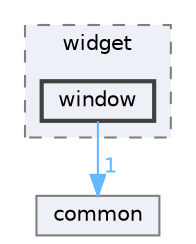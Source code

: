 digraph "C:/microchip/harmony3/gfx/middleware/legato/library/src/gfx/legato/widget/window"
{
 // INTERACTIVE_SVG=YES
 // LATEX_PDF_SIZE
  bgcolor="transparent";
  edge [fontname=Helvetica,fontsize=10,labelfontname=Helvetica,labelfontsize=10];
  node [fontname=Helvetica,fontsize=10,shape=box,height=0.2,width=0.4];
  compound=true
  subgraph clusterdir_139e39c2cbbb9c4d4856e374ea12d038 {
    graph [ bgcolor="#edf0f7", pencolor="grey50", label="widget", fontname=Helvetica,fontsize=10 style="filled,dashed", URL="dir_139e39c2cbbb9c4d4856e374ea12d038.html",tooltip=""]
  dir_bbe9a681524168dca2c686e8724621ab [label="window", fillcolor="#edf0f7", color="grey25", style="filled,bold", URL="dir_bbe9a681524168dca2c686e8724621ab.html",tooltip=""];
  }
  dir_b3f224f181338695a4734ca3080f2eb5 [label="common", fillcolor="#edf0f7", color="grey50", style="filled", URL="dir_b3f224f181338695a4734ca3080f2eb5.html",tooltip=""];
  dir_bbe9a681524168dca2c686e8724621ab->dir_b3f224f181338695a4734ca3080f2eb5 [headlabel="1", labeldistance=1.5 headhref="dir_000123_000011.html" color="steelblue1" fontcolor="steelblue1"];
}
